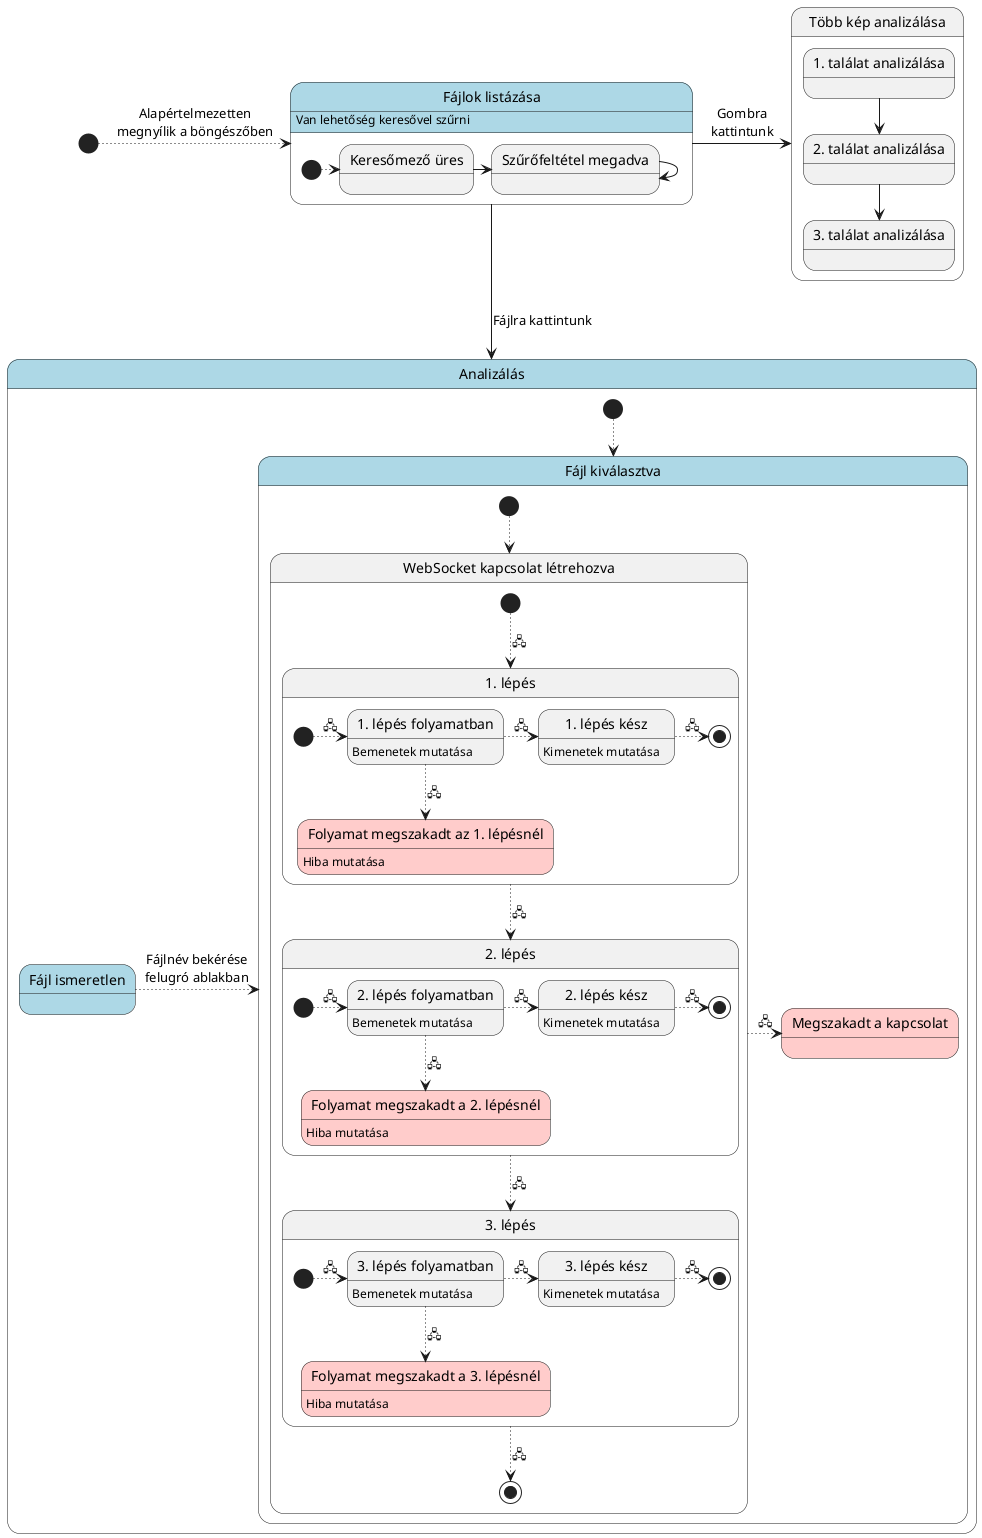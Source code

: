 @startuml

[*] -[dotted]r-> list: Alapértelmezetten\nmegnyílik a böngészőben
list --> analyze: Fájlra kattintunk

state "Fájlok listázása" as list #lightBlue {
    [*] -[dotted]r-> noFilter
    noFilter -r-> filtered
    filtered -r-> filtered
    state "Keresőmező üres" as noFilter
    state "Szűrőfeltétel megadva" as filtered
}
list: Van lehetőség keresővel szűrni

state "Analizálás" as analyze #lightBlue {
    state "Fájl ismeretlen" as fileUnknown #lightBlue
    state "Fájl kiválasztva" as fileKnownAndAnalyzing #lightBlue {
        state "WebSocket kapcsolat létrehozva" as connected {
            state "1. lépés" as analyzing1 {
                state "1. lépés folyamatban" as got1inputs: Bemenetek mutatása
                state "1. lépés kész" as got1outputs: Kimenetek mutatása
                state "Folyamat megszakadt az 1. lépésnél" as got1error #FFCCCB: Hiba mutatása

                [*] -[dotted]> got1inputs: 🖧
                got1inputs -[dotted]> got1outputs: 🖧
                got1outputs -[dotted]> [*]: 🖧
                got1inputs -[dotted]-> got1error: 🖧
            }

            state "2. lépés" as analyzing2 {
                state "2. lépés folyamatban" as got2inputs: Bemenetek mutatása
                state "2. lépés kész" as got2outputs: Kimenetek mutatása
                state "Folyamat megszakadt a 2. lépésnél" as got2error #FFCCCB: Hiba mutatása

                [*] -[dotted]> got2inputs: 🖧
                got2inputs -[dotted]> got2outputs: 🖧
                got2outputs -[dotted]> [*]: 🖧
                got2inputs -[dotted]-> got2error: 🖧
            }

            state "3. lépés" as analyzing3 {
                state "3. lépés folyamatban" as got3inputs: Bemenetek mutatása
                state "3. lépés kész" as got3outputs: Kimenetek mutatása
                state "Folyamat megszakadt a 3. lépésnél" as got3error #FFCCCB: Hiba mutatása

                [*] -[dotted]> got3inputs: 🖧
                got3inputs -[dotted]> got3outputs: 🖧
                got3outputs -[dotted]> [*]: 🖧
                got3inputs -[dotted]-> got3error: 🖧
            }

            [*] -[dotted]-> analyzing1: 🖧
            analyzing1 -[dotted]-> analyzing2: 🖧
            analyzing2 -[dotted]-> analyzing3: 🖧
            analyzing3 -[dotted]-> [*]: 🖧
        }

        state "Megszakadt a kapcsolat" as wsError #FFCCCB

        [*] -[dotted]-> connected
        'connected -[dotted]-> [*]: 🖧
        connected -[dotted]r-> wsError: 🖧
    }

    fileUnknown -[dotted]r-> fileKnownAndAnalyzing: Fájlnév bekérése\nfelugró ablakban
    [*] -[dotted]-> fileKnownAndAnalyzing
}

state "Több kép analizálása" as analyzeAll {
    state "1. találat analizálása" as a1
    state "2. találat analizálása" as a2
    state "3. találat analizálása" as a3
    a1 --> a2
    a2 --> a3
}

list -r-> analyzeAll: Gombra\nkattintunk

@enduml